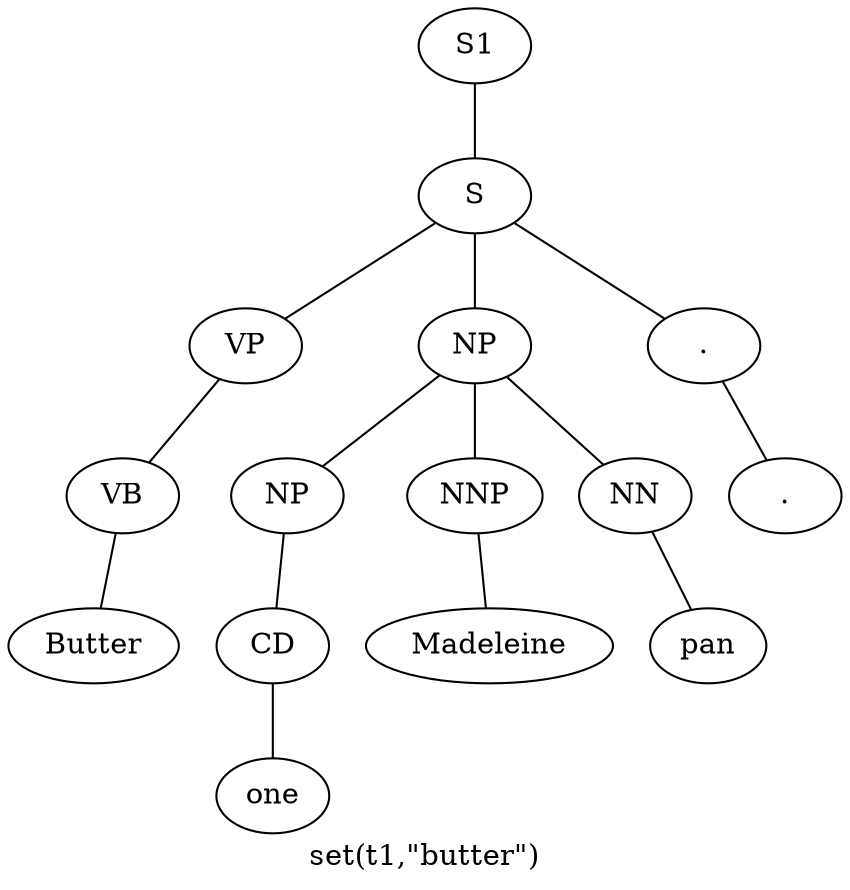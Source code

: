 graph SyntaxGraph {
	label = "set(t1,\"butter\")";
	Node0 [label="S1"];
	Node1 [label="S"];
	Node2 [label="VP"];
	Node3 [label="VB"];
	Node4 [label="Butter"];
	Node5 [label="NP"];
	Node6 [label="NP"];
	Node7 [label="CD"];
	Node8 [label="one"];
	Node9 [label="NNP"];
	Node10 [label="Madeleine"];
	Node11 [label="NN"];
	Node12 [label="pan"];
	Node13 [label="."];
	Node14 [label="."];

	Node0 -- Node1;
	Node1 -- Node2;
	Node1 -- Node5;
	Node1 -- Node13;
	Node2 -- Node3;
	Node3 -- Node4;
	Node5 -- Node6;
	Node5 -- Node9;
	Node5 -- Node11;
	Node6 -- Node7;
	Node7 -- Node8;
	Node9 -- Node10;
	Node11 -- Node12;
	Node13 -- Node14;
}